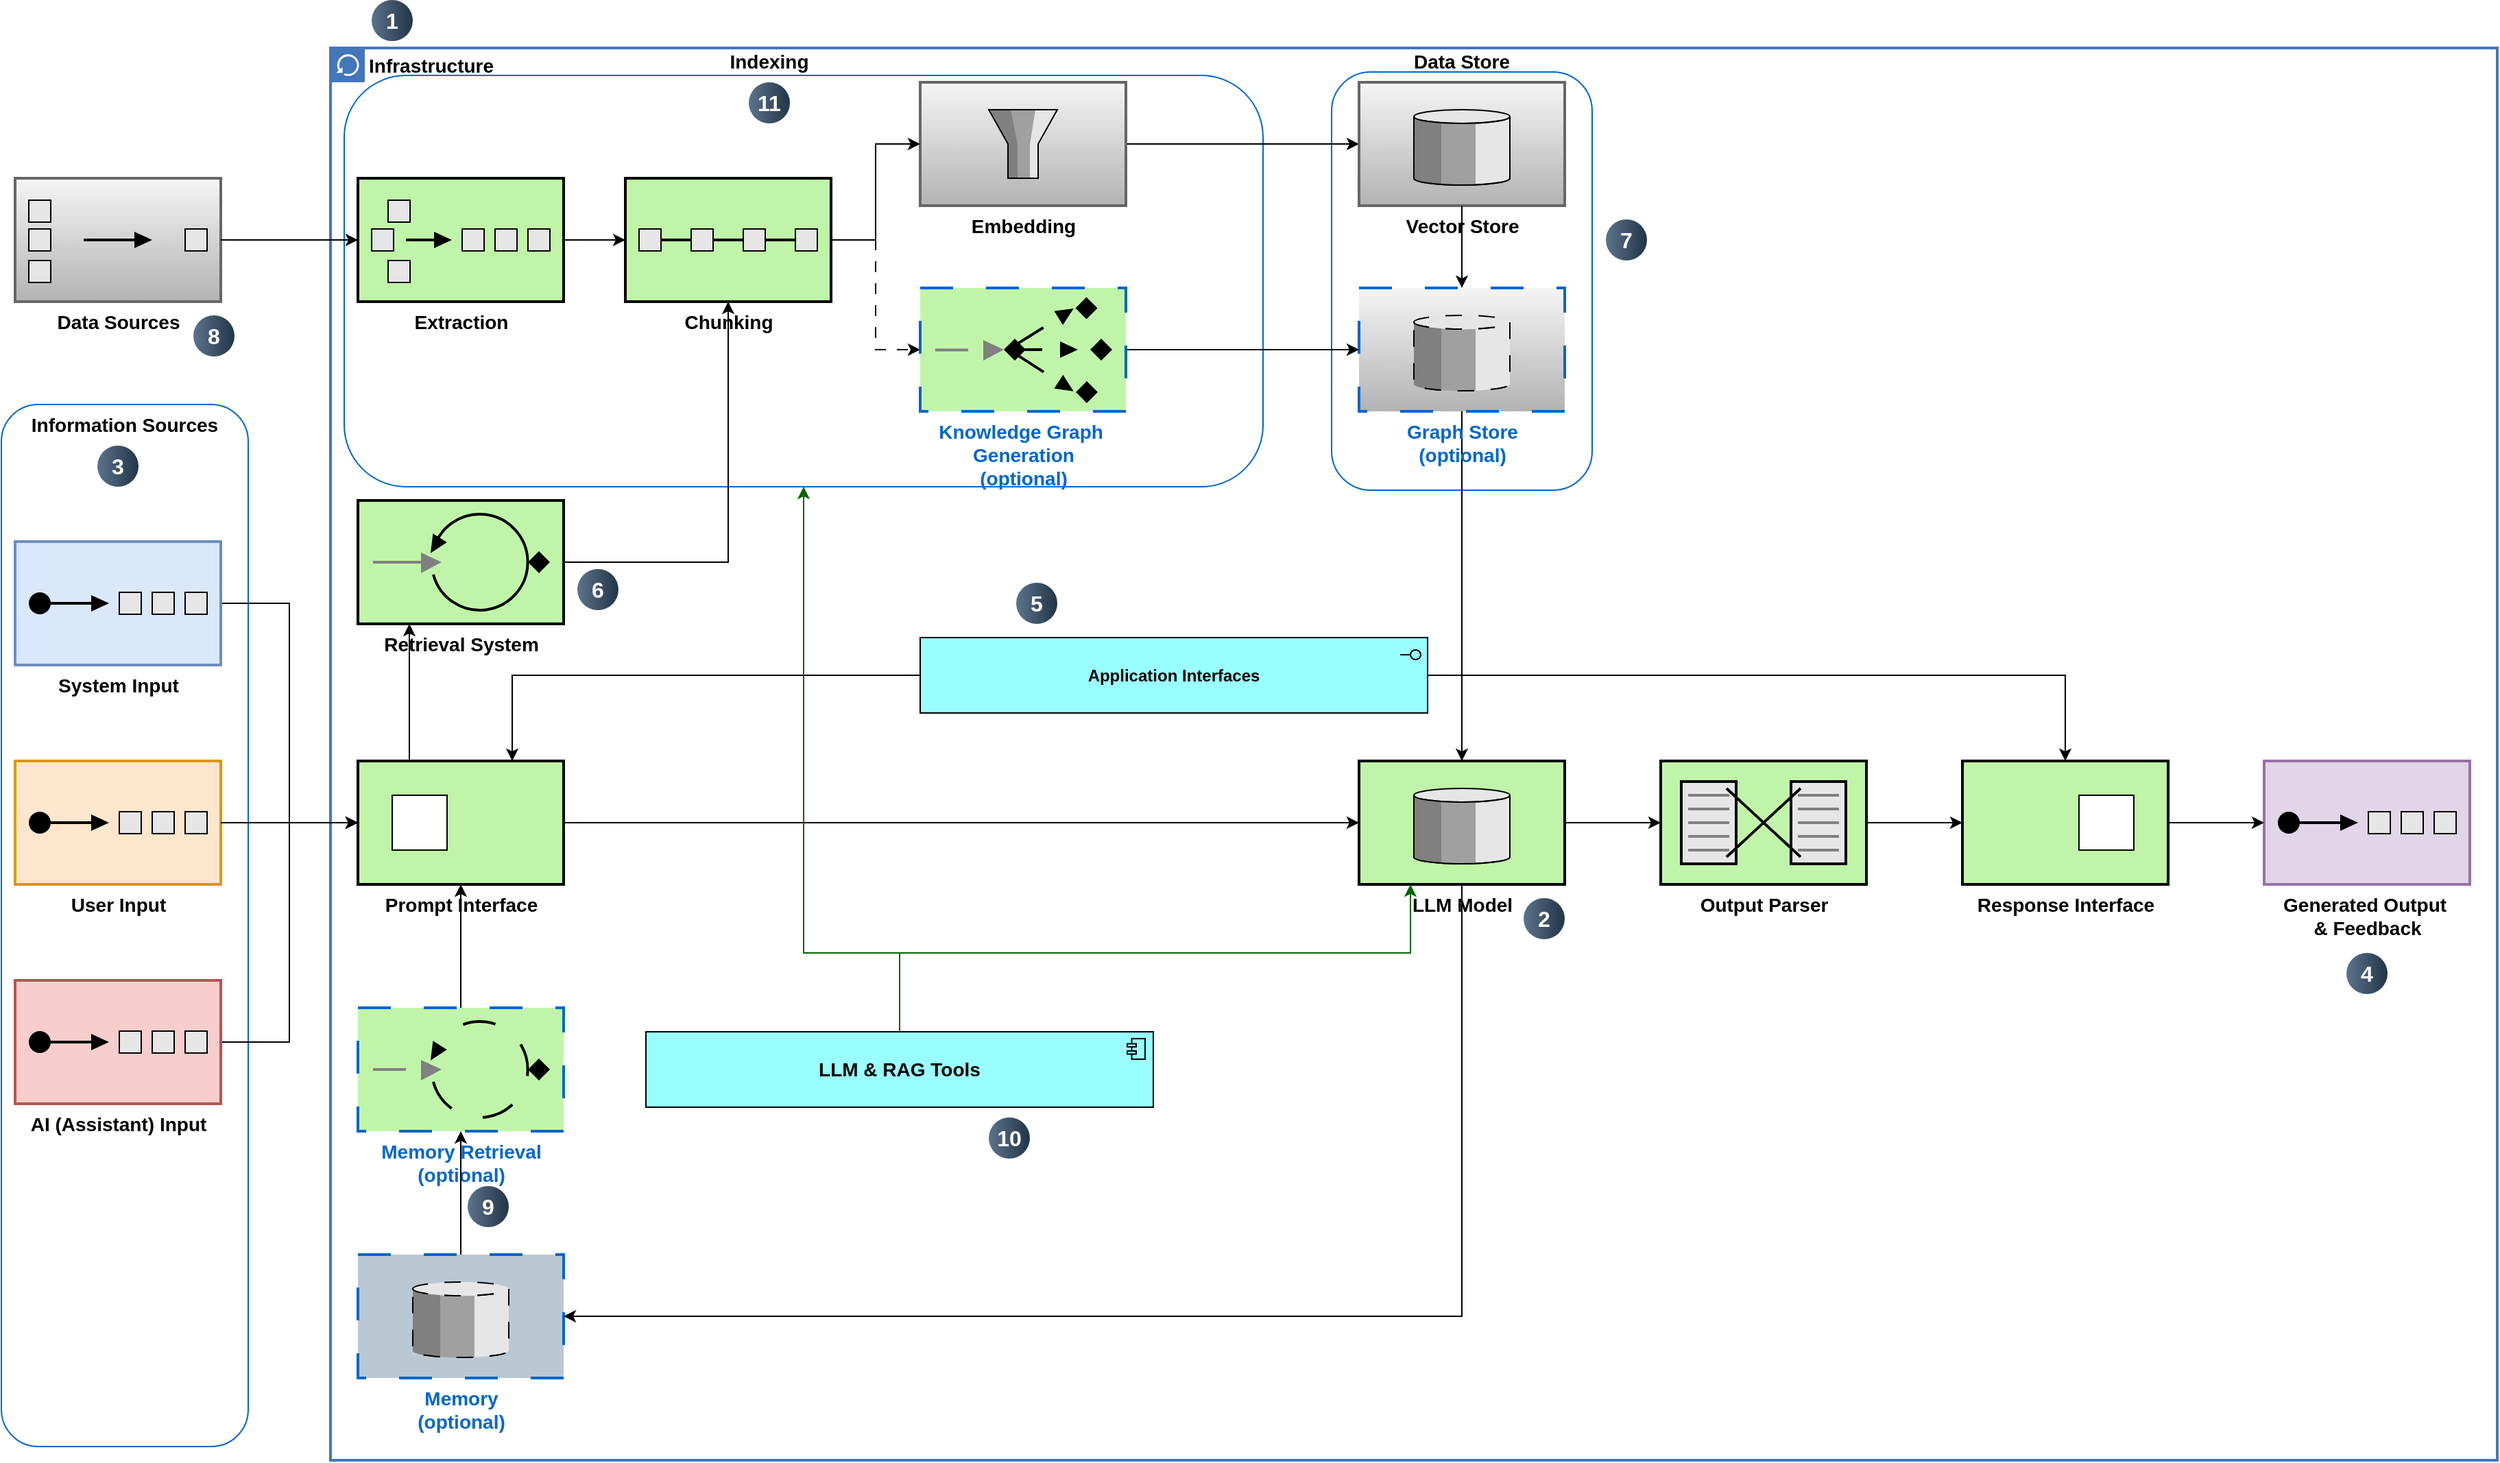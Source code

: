 <mxfile version="26.0.4">
  <diagram name="Page-1" id="ErCnhIx6DcZLbncz3Et1">
    <mxGraphModel dx="1434" dy="1936" grid="1" gridSize="10" guides="1" tooltips="1" connect="1" arrows="1" fold="1" page="1" pageScale="1" pageWidth="850" pageHeight="1100" math="0" shadow="0">
      <root>
        <mxCell id="0" />
        <mxCell id="1" parent="0" />
        <mxCell id="MSOV6ydqfFEpPRnxWeuy-1" value="" style="rounded=1;whiteSpace=wrap;html=1;strokeColor=#0066CC;" vertex="1" parent="1">
          <mxGeometry x="40" y="-780" width="180" height="760" as="geometry" />
        </mxCell>
        <mxCell id="MSOV6ydqfFEpPRnxWeuy-2" value="&lt;b&gt;&lt;font style=&quot;font-size: 14px;&quot;&gt;Infrastructure&lt;/font&gt;&lt;/b&gt;" style="shape=mxgraph.ibm.box;prType=classic;fontStyle=0;verticalAlign=top;align=left;spacingLeft=32;spacingTop=4;fillColor=none;rounded=0;whiteSpace=wrap;html=1;strokeColor=#4376BB;strokeWidth=2;dashed=0;container=1;spacing=-4;collapsible=0;expand=0;recursiveResize=0;" vertex="1" parent="1">
          <mxGeometry x="280" y="-1040" width="1580" height="1030" as="geometry" />
        </mxCell>
        <mxCell id="MSOV6ydqfFEpPRnxWeuy-105" value="" style="rounded=1;whiteSpace=wrap;html=1;strokeColor=#0066CC;" vertex="1" parent="MSOV6ydqfFEpPRnxWeuy-2">
          <mxGeometry x="10" y="20" width="670" height="300" as="geometry" />
        </mxCell>
        <mxCell id="MSOV6ydqfFEpPRnxWeuy-53" value="" style="rounded=1;whiteSpace=wrap;html=1;strokeColor=#0066CC;" vertex="1" parent="MSOV6ydqfFEpPRnxWeuy-2">
          <mxGeometry x="730" y="17.5" width="190" height="305" as="geometry" />
        </mxCell>
        <mxCell id="MSOV6ydqfFEpPRnxWeuy-3" style="edgeStyle=orthogonalEdgeStyle;rounded=0;orthogonalLoop=1;jettySize=auto;html=1;exitX=1;exitY=0.5;exitDx=0;exitDy=0;exitPerimeter=0;entryX=0;entryY=0.5;entryDx=0;entryDy=0;" edge="1" parent="MSOV6ydqfFEpPRnxWeuy-2" source="MSOV6ydqfFEpPRnxWeuy-4" target="MSOV6ydqfFEpPRnxWeuy-7">
          <mxGeometry relative="1" as="geometry" />
        </mxCell>
        <mxCell id="MSOV6ydqfFEpPRnxWeuy-4" value="&lt;font style=&quot;font-size: 14px;&quot;&gt;&lt;b style=&quot;&quot;&gt;System Input&lt;/b&gt;&lt;/font&gt;" style="html=1;strokeWidth=2;outlineConnect=0;dashed=0;align=center;fontSize=8;verticalLabelPosition=bottom;verticalAlign=top;shape=mxgraph.eip.test_message;fillColor=#dae8fc;strokeColor=#6c8ebf;" vertex="1" parent="MSOV6ydqfFEpPRnxWeuy-2">
          <mxGeometry x="-230" y="360" width="150" height="90" as="geometry" />
        </mxCell>
        <mxCell id="MSOV6ydqfFEpPRnxWeuy-5" value="&lt;font style=&quot;font-size: 14px;&quot;&gt;&lt;b style=&quot;&quot;&gt;User Input&lt;/b&gt;&lt;/font&gt;" style="html=1;strokeWidth=2;outlineConnect=0;dashed=0;align=center;fontSize=8;verticalLabelPosition=bottom;verticalAlign=top;shape=mxgraph.eip.test_message;fillColor=#ffe6cc;strokeColor=#d79b00;" vertex="1" parent="MSOV6ydqfFEpPRnxWeuy-2">
          <mxGeometry x="-230" y="520" width="150" height="90" as="geometry" />
        </mxCell>
        <mxCell id="MSOV6ydqfFEpPRnxWeuy-6" style="edgeStyle=orthogonalEdgeStyle;rounded=0;orthogonalLoop=1;jettySize=auto;html=1;exitX=1;exitY=0.5;exitDx=0;exitDy=0;" edge="1" parent="MSOV6ydqfFEpPRnxWeuy-2" source="MSOV6ydqfFEpPRnxWeuy-7" target="MSOV6ydqfFEpPRnxWeuy-10">
          <mxGeometry relative="1" as="geometry" />
        </mxCell>
        <mxCell id="MSOV6ydqfFEpPRnxWeuy-50" style="edgeStyle=orthogonalEdgeStyle;rounded=0;orthogonalLoop=1;jettySize=auto;html=1;exitX=0.25;exitY=0;exitDx=0;exitDy=0;entryX=0.25;entryY=1;entryDx=0;entryDy=0;entryPerimeter=0;" edge="1" parent="MSOV6ydqfFEpPRnxWeuy-2" source="MSOV6ydqfFEpPRnxWeuy-7" target="MSOV6ydqfFEpPRnxWeuy-48">
          <mxGeometry relative="1" as="geometry" />
        </mxCell>
        <mxCell id="MSOV6ydqfFEpPRnxWeuy-7" value="&lt;font style=&quot;font-size: 14px;&quot;&gt;&lt;b style=&quot;&quot;&gt;Prompt Interface&lt;/b&gt;&lt;/font&gt;" style="strokeWidth=2;dashed=0;align=center;fontSize=8;shape=rect;verticalLabelPosition=bottom;verticalAlign=top;fillColor=#c0f5a9;html=1;" vertex="1" parent="MSOV6ydqfFEpPRnxWeuy-2">
          <mxGeometry x="20" y="520" width="150" height="90" as="geometry" />
        </mxCell>
        <mxCell id="MSOV6ydqfFEpPRnxWeuy-8" value="" style="html=1;strokeWidth=1;dashed=0;align=center;fontSize=8;shape=rect" vertex="1" parent="MSOV6ydqfFEpPRnxWeuy-7">
          <mxGeometry x="25" y="25" width="40" height="40" as="geometry" />
        </mxCell>
        <mxCell id="MSOV6ydqfFEpPRnxWeuy-9" style="edgeStyle=orthogonalEdgeStyle;rounded=0;orthogonalLoop=1;jettySize=auto;html=1;exitX=1;exitY=0.5;exitDx=0;exitDy=0;exitPerimeter=0;entryX=0;entryY=0.5;entryDx=0;entryDy=0;" edge="1" parent="MSOV6ydqfFEpPRnxWeuy-2" source="MSOV6ydqfFEpPRnxWeuy-5" target="MSOV6ydqfFEpPRnxWeuy-7">
          <mxGeometry relative="1" as="geometry" />
        </mxCell>
        <mxCell id="MSOV6ydqfFEpPRnxWeuy-10" value="&lt;b&gt;&lt;font style=&quot;font-size: 14px;&quot;&gt;LLM Model&lt;/font&gt;&lt;/b&gt;" style="html=1;strokeWidth=2;outlineConnect=0;dashed=0;align=center;fontSize=8;verticalLabelPosition=bottom;verticalAlign=top;shape=mxgraph.eip.message_store;fillColor=#c0f5a9" vertex="1" parent="MSOV6ydqfFEpPRnxWeuy-2">
          <mxGeometry x="750" y="520" width="150" height="90" as="geometry" />
        </mxCell>
        <mxCell id="MSOV6ydqfFEpPRnxWeuy-11" style="edgeStyle=orthogonalEdgeStyle;rounded=0;orthogonalLoop=1;jettySize=auto;html=1;exitX=1;exitY=0.5;exitDx=0;exitDy=0;exitPerimeter=0;entryX=0;entryY=0.5;entryDx=0;entryDy=0;" edge="1" parent="MSOV6ydqfFEpPRnxWeuy-2" source="MSOV6ydqfFEpPRnxWeuy-12" target="MSOV6ydqfFEpPRnxWeuy-14">
          <mxGeometry relative="1" as="geometry" />
        </mxCell>
        <mxCell id="MSOV6ydqfFEpPRnxWeuy-12" value="&lt;font style=&quot;font-size: 14px;&quot;&gt;&lt;b&gt;Output Parser&lt;/b&gt;&lt;/font&gt;" style="html=1;strokeWidth=2;outlineConnect=0;dashed=0;align=center;fontSize=8;shape=mxgraph.eip.message_translator;fillColor=#c0f5a9;verticalLabelPosition=bottom;verticalAlign=top;" vertex="1" parent="MSOV6ydqfFEpPRnxWeuy-2">
          <mxGeometry x="970" y="520" width="150" height="90" as="geometry" />
        </mxCell>
        <mxCell id="MSOV6ydqfFEpPRnxWeuy-13" style="edgeStyle=orthogonalEdgeStyle;rounded=0;orthogonalLoop=1;jettySize=auto;html=1;exitX=1;exitY=0.5;exitDx=0;exitDy=0;exitPerimeter=0;entryX=0;entryY=0.5;entryDx=0;entryDy=0;entryPerimeter=0;" edge="1" parent="MSOV6ydqfFEpPRnxWeuy-2" source="MSOV6ydqfFEpPRnxWeuy-10" target="MSOV6ydqfFEpPRnxWeuy-12">
          <mxGeometry relative="1" as="geometry" />
        </mxCell>
        <mxCell id="MSOV6ydqfFEpPRnxWeuy-14" value="&lt;b&gt;&lt;font style=&quot;font-size: 14px;&quot;&gt;Response Interface&lt;/font&gt;&lt;/b&gt;" style="strokeWidth=2;dashed=0;align=center;fontSize=8;shape=rect;verticalLabelPosition=bottom;verticalAlign=top;fillColor=#c0f5a9;html=1;" vertex="1" parent="MSOV6ydqfFEpPRnxWeuy-2">
          <mxGeometry x="1190" y="520" width="150" height="90" as="geometry" />
        </mxCell>
        <mxCell id="MSOV6ydqfFEpPRnxWeuy-15" value="" style="html=1;strokeWidth=1;dashed=0;align=center;fontSize=8;shape=rect;" vertex="1" parent="MSOV6ydqfFEpPRnxWeuy-14">
          <mxGeometry x="85" y="25" width="40" height="40" as="geometry" />
        </mxCell>
        <mxCell id="MSOV6ydqfFEpPRnxWeuy-16" value="&lt;font style=&quot;font-size: 14px;&quot;&gt;&lt;b&gt;Generated Output&amp;nbsp;&lt;/b&gt;&lt;/font&gt;&lt;div&gt;&lt;font style=&quot;font-size: 14px;&quot;&gt;&lt;b&gt;&amp;amp; Feedback&lt;/b&gt;&lt;/font&gt;&lt;/div&gt;" style="html=1;strokeWidth=2;outlineConnect=0;dashed=0;align=center;fontSize=8;verticalLabelPosition=bottom;verticalAlign=top;shape=mxgraph.eip.test_message;fillColor=#e1d5e7;strokeColor=#9673a6;" vertex="1" parent="MSOV6ydqfFEpPRnxWeuy-2">
          <mxGeometry x="1410" y="520" width="150" height="90" as="geometry" />
        </mxCell>
        <mxCell id="MSOV6ydqfFEpPRnxWeuy-17" style="edgeStyle=orthogonalEdgeStyle;rounded=0;orthogonalLoop=1;jettySize=auto;html=1;exitX=1;exitY=0.5;exitDx=0;exitDy=0;entryX=0;entryY=0.5;entryDx=0;entryDy=0;entryPerimeter=0;" edge="1" parent="MSOV6ydqfFEpPRnxWeuy-2" source="MSOV6ydqfFEpPRnxWeuy-14" target="MSOV6ydqfFEpPRnxWeuy-16">
          <mxGeometry relative="1" as="geometry" />
        </mxCell>
        <mxCell id="MSOV6ydqfFEpPRnxWeuy-18" style="edgeStyle=orthogonalEdgeStyle;rounded=0;orthogonalLoop=1;jettySize=auto;html=1;exitX=1;exitY=0.5;exitDx=0;exitDy=0;exitPerimeter=0;entryX=0;entryY=0.5;entryDx=0;entryDy=0;" edge="1" parent="MSOV6ydqfFEpPRnxWeuy-2" source="MSOV6ydqfFEpPRnxWeuy-19" target="MSOV6ydqfFEpPRnxWeuy-7">
          <mxGeometry relative="1" as="geometry" />
        </mxCell>
        <mxCell id="MSOV6ydqfFEpPRnxWeuy-19" value="&lt;font style=&quot;font-size: 14px;&quot;&gt;&lt;b style=&quot;&quot;&gt;AI (Assistant) Input&lt;/b&gt;&lt;/font&gt;" style="html=1;strokeWidth=2;outlineConnect=0;dashed=0;align=center;fontSize=8;verticalLabelPosition=bottom;verticalAlign=top;shape=mxgraph.eip.test_message;fillColor=#f8cecc;strokeColor=#b85450;" vertex="1" parent="MSOV6ydqfFEpPRnxWeuy-2">
          <mxGeometry x="-230" y="680" width="150" height="90" as="geometry" />
        </mxCell>
        <mxCell id="MSOV6ydqfFEpPRnxWeuy-20" style="edgeStyle=orthogonalEdgeStyle;rounded=0;orthogonalLoop=1;jettySize=auto;html=1;entryX=0.75;entryY=0;entryDx=0;entryDy=0;" edge="1" parent="MSOV6ydqfFEpPRnxWeuy-2" source="MSOV6ydqfFEpPRnxWeuy-22" target="MSOV6ydqfFEpPRnxWeuy-7">
          <mxGeometry relative="1" as="geometry" />
        </mxCell>
        <mxCell id="MSOV6ydqfFEpPRnxWeuy-21" style="edgeStyle=orthogonalEdgeStyle;rounded=0;orthogonalLoop=1;jettySize=auto;html=1;exitX=1;exitY=0.5;exitDx=0;exitDy=0;exitPerimeter=0;" edge="1" parent="MSOV6ydqfFEpPRnxWeuy-2" source="MSOV6ydqfFEpPRnxWeuy-22" target="MSOV6ydqfFEpPRnxWeuy-14">
          <mxGeometry relative="1" as="geometry">
            <mxPoint x="810" y="457.5" as="sourcePoint" />
          </mxGeometry>
        </mxCell>
        <mxCell id="MSOV6ydqfFEpPRnxWeuy-22" value="&lt;b&gt;Application Interfaces&lt;/b&gt;" style="html=1;outlineConnect=0;whiteSpace=wrap;fillColor=#99ffff;shape=mxgraph.archimate3.application;appType=interface;archiType=square;" vertex="1" parent="MSOV6ydqfFEpPRnxWeuy-2">
          <mxGeometry x="430" y="430" width="370" height="55" as="geometry" />
        </mxCell>
        <mxCell id="MSOV6ydqfFEpPRnxWeuy-26" value="&lt;b&gt;&lt;font style=&quot;font-size: 14px; color: rgb(0, 102, 204);&quot;&gt;Memory&lt;/font&gt;&lt;/b&gt;&lt;div&gt;&lt;b&gt;&lt;font style=&quot;font-size: 14px; color: rgb(0, 102, 204);&quot;&gt;(optional)&lt;/font&gt;&lt;/b&gt;&lt;/div&gt;" style="html=1;strokeWidth=2;outlineConnect=0;dashed=1;align=center;fontSize=8;verticalLabelPosition=bottom;verticalAlign=top;shape=mxgraph.eip.message_store;fillColor=#bac8d3;strokeColor=#0066CC;dashPattern=12 12;" vertex="1" parent="MSOV6ydqfFEpPRnxWeuy-2">
          <mxGeometry x="20" y="880" width="150" height="90" as="geometry" />
        </mxCell>
        <mxCell id="MSOV6ydqfFEpPRnxWeuy-27" style="edgeStyle=orthogonalEdgeStyle;rounded=0;orthogonalLoop=1;jettySize=auto;html=1;entryX=1;entryY=0.5;entryDx=0;entryDy=0;entryPerimeter=0;exitX=0.5;exitY=1;exitDx=0;exitDy=0;exitPerimeter=0;" edge="1" parent="MSOV6ydqfFEpPRnxWeuy-2" source="MSOV6ydqfFEpPRnxWeuy-10" target="MSOV6ydqfFEpPRnxWeuy-26">
          <mxGeometry relative="1" as="geometry" />
        </mxCell>
        <mxCell id="MSOV6ydqfFEpPRnxWeuy-29" value="2" style="ellipse;whiteSpace=wrap;html=1;aspect=fixed;rotation=0;gradientColor=#223548;strokeColor=none;gradientDirection=east;fillColor=#5b738b;rounded=0;pointerEvents=0;fontFamily=Helvetica;fontSize=16;fontColor=#FFFFFF;spacingTop=4;spacingBottom=4;spacingLeft=4;spacingRight=4;points=[];fontStyle=1" vertex="1" parent="MSOV6ydqfFEpPRnxWeuy-2">
          <mxGeometry x="870" y="620" width="30" height="30" as="geometry" />
        </mxCell>
        <mxCell id="MSOV6ydqfFEpPRnxWeuy-30" value="4" style="ellipse;whiteSpace=wrap;html=1;aspect=fixed;rotation=0;gradientColor=#223548;strokeColor=none;gradientDirection=east;fillColor=#5b738b;rounded=0;pointerEvents=0;fontFamily=Helvetica;fontSize=16;fontColor=#FFFFFF;spacingTop=4;spacingBottom=4;spacingLeft=4;spacingRight=4;points=[];fontStyle=1" vertex="1" parent="MSOV6ydqfFEpPRnxWeuy-2">
          <mxGeometry x="1470" y="660" width="30" height="30" as="geometry" />
        </mxCell>
        <mxCell id="MSOV6ydqfFEpPRnxWeuy-31" value="5" style="ellipse;whiteSpace=wrap;html=1;aspect=fixed;rotation=0;gradientColor=#223548;strokeColor=none;gradientDirection=east;fillColor=#5b738b;rounded=0;pointerEvents=0;fontFamily=Helvetica;fontSize=16;fontColor=#FFFFFF;spacingTop=4;spacingBottom=4;spacingLeft=4;spacingRight=4;points=[];fontStyle=1" vertex="1" parent="MSOV6ydqfFEpPRnxWeuy-2">
          <mxGeometry x="500" y="390" width="30" height="30" as="geometry" />
        </mxCell>
        <mxCell id="MSOV6ydqfFEpPRnxWeuy-32" value="6" style="ellipse;whiteSpace=wrap;html=1;aspect=fixed;rotation=0;gradientColor=#223548;strokeColor=none;gradientDirection=east;fillColor=#5b738b;rounded=0;pointerEvents=0;fontFamily=Helvetica;fontSize=16;fontColor=#FFFFFF;spacingTop=4;spacingBottom=4;spacingLeft=4;spacingRight=4;points=[];fontStyle=1" vertex="1" parent="MSOV6ydqfFEpPRnxWeuy-2">
          <mxGeometry x="180" y="380" width="30" height="30" as="geometry" />
        </mxCell>
        <mxCell id="MSOV6ydqfFEpPRnxWeuy-33" value="7" style="ellipse;whiteSpace=wrap;html=1;aspect=fixed;rotation=0;gradientColor=#223548;strokeColor=none;gradientDirection=east;fillColor=#5b738b;rounded=0;pointerEvents=0;fontFamily=Helvetica;fontSize=16;fontColor=#FFFFFF;spacingTop=4;spacingBottom=4;spacingLeft=4;spacingRight=4;points=[];fontStyle=1" vertex="1" parent="MSOV6ydqfFEpPRnxWeuy-2">
          <mxGeometry x="930" y="125" width="30" height="30" as="geometry" />
        </mxCell>
        <mxCell id="MSOV6ydqfFEpPRnxWeuy-34" style="edgeStyle=orthogonalEdgeStyle;rounded=0;orthogonalLoop=1;jettySize=auto;html=1;exitX=0.5;exitY=0;exitDx=0;exitDy=0;exitPerimeter=0;" edge="1" parent="MSOV6ydqfFEpPRnxWeuy-2" source="MSOV6ydqfFEpPRnxWeuy-35" target="MSOV6ydqfFEpPRnxWeuy-7">
          <mxGeometry relative="1" as="geometry" />
        </mxCell>
        <mxCell id="MSOV6ydqfFEpPRnxWeuy-35" value="&lt;b&gt;&lt;font style=&quot;font-size: 14px; color: rgb(0, 102, 204);&quot;&gt;Memory Retrieval&lt;/font&gt;&lt;/b&gt;&lt;div&gt;&lt;b&gt;&lt;font style=&quot;font-size: 14px; color: rgb(0, 102, 204);&quot;&gt;(optional)&lt;/font&gt;&lt;/b&gt;&lt;/div&gt;" style="fillColor=#c0f5a9;dashed=1;outlineConnect=0;strokeWidth=2;html=1;align=center;fontSize=8;verticalLabelPosition=bottom;verticalAlign=top;shape=mxgraph.eip.polling_consumer;strokeColor=#0066CC;dashPattern=12 12;" vertex="1" parent="MSOV6ydqfFEpPRnxWeuy-2">
          <mxGeometry x="20" y="700" width="150" height="90" as="geometry" />
        </mxCell>
        <mxCell id="MSOV6ydqfFEpPRnxWeuy-36" style="edgeStyle=orthogonalEdgeStyle;rounded=0;orthogonalLoop=1;jettySize=auto;html=1;exitX=0.5;exitY=0;exitDx=0;exitDy=0;exitPerimeter=0;entryX=0.5;entryY=1;entryDx=0;entryDy=0;entryPerimeter=0;" edge="1" parent="MSOV6ydqfFEpPRnxWeuy-2" source="MSOV6ydqfFEpPRnxWeuy-26" target="MSOV6ydqfFEpPRnxWeuy-35">
          <mxGeometry relative="1" as="geometry" />
        </mxCell>
        <mxCell id="MSOV6ydqfFEpPRnxWeuy-102" style="edgeStyle=orthogonalEdgeStyle;rounded=0;orthogonalLoop=1;jettySize=auto;html=1;exitX=1;exitY=0.5;exitDx=0;exitDy=0;exitPerimeter=0;" edge="1" parent="MSOV6ydqfFEpPRnxWeuy-2" source="MSOV6ydqfFEpPRnxWeuy-41" target="MSOV6ydqfFEpPRnxWeuy-46">
          <mxGeometry relative="1" as="geometry" />
        </mxCell>
        <mxCell id="MSOV6ydqfFEpPRnxWeuy-41" value="&lt;b&gt;&lt;font style=&quot;font-size: 14px;&quot;&gt;Embedding&lt;/font&gt;&lt;/b&gt;" style="html=1;strokeWidth=2;outlineConnect=0;dashed=0;align=center;fontSize=8;fillColor=#f5f5f5;verticalLabelPosition=bottom;verticalAlign=top;shape=mxgraph.eip.message_filter;gradientColor=#b3b3b3;strokeColor=#666666;" vertex="1" parent="MSOV6ydqfFEpPRnxWeuy-2">
          <mxGeometry x="430" y="25" width="150" height="90" as="geometry" />
        </mxCell>
        <mxCell id="MSOV6ydqfFEpPRnxWeuy-46" value="&lt;b&gt;&lt;font style=&quot;font-size: 14px;&quot;&gt;Vector Store&lt;/font&gt;&lt;/b&gt;" style="html=1;strokeWidth=2;outlineConnect=0;dashed=0;align=center;fontSize=8;verticalLabelPosition=bottom;verticalAlign=top;shape=mxgraph.eip.message_store;fillColor=#f5f5f5;strokeColor=#666666;gradientColor=#b3b3b3;" vertex="1" parent="MSOV6ydqfFEpPRnxWeuy-2">
          <mxGeometry x="750" y="25" width="150" height="90" as="geometry" />
        </mxCell>
        <mxCell id="MSOV6ydqfFEpPRnxWeuy-104" style="edgeStyle=orthogonalEdgeStyle;rounded=0;orthogonalLoop=1;jettySize=auto;html=1;exitX=1;exitY=0.5;exitDx=0;exitDy=0;exitPerimeter=0;" edge="1" parent="MSOV6ydqfFEpPRnxWeuy-2" source="MSOV6ydqfFEpPRnxWeuy-48" target="MSOV6ydqfFEpPRnxWeuy-95">
          <mxGeometry relative="1" as="geometry" />
        </mxCell>
        <mxCell id="MSOV6ydqfFEpPRnxWeuy-48" value="&lt;b&gt;&lt;font style=&quot;font-size: 14px;&quot;&gt;Retrieval System&lt;/font&gt;&lt;/b&gt;" style="fillColor=#c0f5a9;dashed=0;outlineConnect=0;strokeWidth=2;html=1;align=center;fontSize=8;verticalLabelPosition=bottom;verticalAlign=top;shape=mxgraph.eip.polling_consumer;" vertex="1" parent="MSOV6ydqfFEpPRnxWeuy-2">
          <mxGeometry x="20" y="330" width="150" height="90" as="geometry" />
        </mxCell>
        <mxCell id="MSOV6ydqfFEpPRnxWeuy-52" value="9" style="ellipse;whiteSpace=wrap;html=1;aspect=fixed;rotation=0;gradientColor=#223548;strokeColor=none;gradientDirection=east;fillColor=#5b738b;rounded=0;pointerEvents=0;fontFamily=Helvetica;fontSize=16;fontColor=#FFFFFF;spacingTop=4;spacingBottom=4;spacingLeft=4;spacingRight=4;points=[];fontStyle=1" vertex="1" parent="MSOV6ydqfFEpPRnxWeuy-2">
          <mxGeometry x="100" y="830" width="30" height="30" as="geometry" />
        </mxCell>
        <mxCell id="MSOV6ydqfFEpPRnxWeuy-108" style="edgeStyle=orthogonalEdgeStyle;rounded=0;orthogonalLoop=1;jettySize=auto;html=1;exitX=0.5;exitY=1;exitDx=0;exitDy=0;exitPerimeter=0;" edge="1" parent="MSOV6ydqfFEpPRnxWeuy-2" source="MSOV6ydqfFEpPRnxWeuy-92" target="MSOV6ydqfFEpPRnxWeuy-10">
          <mxGeometry relative="1" as="geometry" />
        </mxCell>
        <mxCell id="MSOV6ydqfFEpPRnxWeuy-92" value="&lt;b&gt;&lt;font style=&quot;font-size: 14px; color: rgb(0, 102, 204);&quot;&gt;Graph Store&lt;/font&gt;&lt;/b&gt;&lt;div&gt;&lt;b&gt;&lt;font style=&quot;font-size: 14px; color: rgb(0, 102, 204);&quot;&gt;(optional)&lt;/font&gt;&lt;/b&gt;&lt;/div&gt;" style="html=1;strokeWidth=2;outlineConnect=0;dashed=1;align=center;fontSize=8;verticalLabelPosition=bottom;verticalAlign=top;shape=mxgraph.eip.message_store;fillColor=#f5f5f5;strokeColor=#0066CC;gradientColor=#b3b3b3;dashPattern=12 12;" vertex="1" parent="MSOV6ydqfFEpPRnxWeuy-2">
          <mxGeometry x="750" y="175" width="150" height="90" as="geometry" />
        </mxCell>
        <mxCell id="MSOV6ydqfFEpPRnxWeuy-101" style="edgeStyle=orthogonalEdgeStyle;rounded=0;orthogonalLoop=1;jettySize=auto;html=1;exitX=1;exitY=0.5;exitDx=0;exitDy=0;exitPerimeter=0;dashed=1;dashPattern=8 8;" edge="1" parent="MSOV6ydqfFEpPRnxWeuy-2" source="MSOV6ydqfFEpPRnxWeuy-95" target="MSOV6ydqfFEpPRnxWeuy-97">
          <mxGeometry relative="1" as="geometry" />
        </mxCell>
        <mxCell id="MSOV6ydqfFEpPRnxWeuy-103" style="edgeStyle=orthogonalEdgeStyle;rounded=0;orthogonalLoop=1;jettySize=auto;html=1;exitX=1;exitY=0.5;exitDx=0;exitDy=0;exitPerimeter=0;" edge="1" parent="MSOV6ydqfFEpPRnxWeuy-2" source="MSOV6ydqfFEpPRnxWeuy-97" target="MSOV6ydqfFEpPRnxWeuy-92">
          <mxGeometry relative="1" as="geometry" />
        </mxCell>
        <mxCell id="MSOV6ydqfFEpPRnxWeuy-97" value="&lt;b&gt;&lt;font style=&quot;font-size: 14px; color: rgb(0, 102, 204);&quot;&gt;Knowledge Graph&amp;nbsp;&lt;/font&gt;&lt;/b&gt;&lt;div&gt;&lt;b&gt;&lt;font style=&quot;font-size: 14px; color: rgb(0, 102, 204);&quot;&gt;Generation&lt;/font&gt;&lt;/b&gt;&lt;/div&gt;&lt;div&gt;&lt;b&gt;&lt;font style=&quot;font-size: 14px; color: rgb(0, 102, 204);&quot;&gt;(optional)&lt;/font&gt;&lt;/b&gt;&lt;/div&gt;" style="fillColor=#c0f5a9;dashed=1;outlineConnect=0;strokeWidth=2;html=1;align=center;fontSize=8;verticalLabelPosition=bottom;verticalAlign=top;shape=mxgraph.eip.message_dispatcher;dashPattern=12 12;strokeColor=#0066CC;" vertex="1" parent="MSOV6ydqfFEpPRnxWeuy-2">
          <mxGeometry x="430" y="175" width="150" height="90" as="geometry" />
        </mxCell>
        <mxCell id="MSOV6ydqfFEpPRnxWeuy-100" style="edgeStyle=orthogonalEdgeStyle;rounded=0;orthogonalLoop=1;jettySize=auto;html=1;exitX=1;exitY=0.5;exitDx=0;exitDy=0;exitPerimeter=0;entryX=0;entryY=0.5;entryDx=0;entryDy=0;entryPerimeter=0;" edge="1" parent="MSOV6ydqfFEpPRnxWeuy-2" source="MSOV6ydqfFEpPRnxWeuy-95" target="MSOV6ydqfFEpPRnxWeuy-41">
          <mxGeometry relative="1" as="geometry" />
        </mxCell>
        <mxCell id="MSOV6ydqfFEpPRnxWeuy-94" value="&lt;b&gt;&lt;font style=&quot;font-size: 14px;&quot;&gt;Extraction&lt;/font&gt;&lt;/b&gt;" style="html=1;strokeWidth=2;outlineConnect=0;dashed=0;align=center;fontSize=8;fillColor=#c0f5a9;verticalLabelPosition=bottom;verticalAlign=top;shape=mxgraph.eip.resequencer;" vertex="1" parent="MSOV6ydqfFEpPRnxWeuy-2">
          <mxGeometry x="20" y="95" width="150" height="90" as="geometry" />
        </mxCell>
        <mxCell id="MSOV6ydqfFEpPRnxWeuy-95" value="&lt;font style=&quot;font-size: 14px;&quot;&gt;&lt;b style=&quot;&quot;&gt;Chunking&lt;/b&gt;&lt;/font&gt;" style="html=1;strokeWidth=2;outlineConnect=0;dashed=0;align=center;fontSize=8;fillColor=#c0f5a9;verticalLabelPosition=bottom;verticalAlign=top;shape=mxgraph.eip.routing_slip;" vertex="1" parent="MSOV6ydqfFEpPRnxWeuy-2">
          <mxGeometry x="215" y="95" width="150" height="90" as="geometry" />
        </mxCell>
        <mxCell id="MSOV6ydqfFEpPRnxWeuy-99" style="edgeStyle=orthogonalEdgeStyle;rounded=0;orthogonalLoop=1;jettySize=auto;html=1;exitX=1;exitY=0.5;exitDx=0;exitDy=0;exitPerimeter=0;entryX=0;entryY=0.5;entryDx=0;entryDy=0;entryPerimeter=0;" edge="1" parent="MSOV6ydqfFEpPRnxWeuy-2" source="MSOV6ydqfFEpPRnxWeuy-94" target="MSOV6ydqfFEpPRnxWeuy-95">
          <mxGeometry relative="1" as="geometry" />
        </mxCell>
        <mxCell id="MSOV6ydqfFEpPRnxWeuy-37" value="8" style="ellipse;whiteSpace=wrap;html=1;aspect=fixed;rotation=0;gradientColor=#223548;strokeColor=none;gradientDirection=east;fillColor=#5b738b;rounded=0;pointerEvents=0;fontFamily=Helvetica;fontSize=16;fontColor=#FFFFFF;spacingTop=4;spacingBottom=4;spacingLeft=4;spacingRight=4;points=[];fontStyle=1" vertex="1" parent="MSOV6ydqfFEpPRnxWeuy-2">
          <mxGeometry x="-100" y="195" width="30" height="30" as="geometry" />
        </mxCell>
        <mxCell id="MSOV6ydqfFEpPRnxWeuy-40" value="&lt;b&gt;&lt;font style=&quot;font-size: 14px;&quot;&gt;Data Sources&lt;/font&gt;&lt;/b&gt;" style="html=1;strokeWidth=2;outlineConnect=0;dashed=0;align=center;fontSize=8;fillColor=#f5f5f5;verticalLabelPosition=bottom;verticalAlign=top;shape=mxgraph.eip.aggregator;strokeColor=#666666;gradientColor=#b3b3b3;" vertex="1" parent="MSOV6ydqfFEpPRnxWeuy-2">
          <mxGeometry x="-230" y="95" width="150" height="90" as="geometry" />
        </mxCell>
        <mxCell id="MSOV6ydqfFEpPRnxWeuy-98" style="edgeStyle=orthogonalEdgeStyle;rounded=0;orthogonalLoop=1;jettySize=auto;html=1;exitX=1;exitY=0.5;exitDx=0;exitDy=0;exitPerimeter=0;entryX=0;entryY=0.5;entryDx=0;entryDy=0;entryPerimeter=0;" edge="1" parent="MSOV6ydqfFEpPRnxWeuy-2" source="MSOV6ydqfFEpPRnxWeuy-40" target="MSOV6ydqfFEpPRnxWeuy-94">
          <mxGeometry relative="1" as="geometry" />
        </mxCell>
        <mxCell id="MSOV6ydqfFEpPRnxWeuy-106" value="&lt;b&gt;&lt;font style=&quot;color: rgb(0, 0, 0); font-size: 14px;&quot;&gt;Indexing&lt;/font&gt;&lt;/b&gt;" style="text;strokeColor=none;align=center;fillColor=none;html=1;verticalAlign=middle;whiteSpace=wrap;rounded=0;" vertex="1" parent="MSOV6ydqfFEpPRnxWeuy-2">
          <mxGeometry x="290" y="-5" width="60" height="30" as="geometry" />
        </mxCell>
        <mxCell id="MSOV6ydqfFEpPRnxWeuy-107" value="&lt;b&gt;&lt;font style=&quot;color: rgb(0, 0, 0); font-size: 14px;&quot;&gt;Data Store&lt;/font&gt;&lt;/b&gt;" style="text;strokeColor=none;align=center;fillColor=none;html=1;verticalAlign=middle;whiteSpace=wrap;rounded=0;" vertex="1" parent="MSOV6ydqfFEpPRnxWeuy-2">
          <mxGeometry x="765" y="-5" width="120" height="30" as="geometry" />
        </mxCell>
        <mxCell id="MSOV6ydqfFEpPRnxWeuy-109" style="edgeStyle=orthogonalEdgeStyle;rounded=0;orthogonalLoop=1;jettySize=auto;html=1;exitX=0.5;exitY=1;exitDx=0;exitDy=0;exitPerimeter=0;entryX=0.5;entryY=0;entryDx=0;entryDy=0;entryPerimeter=0;" edge="1" parent="MSOV6ydqfFEpPRnxWeuy-2" source="MSOV6ydqfFEpPRnxWeuy-46" target="MSOV6ydqfFEpPRnxWeuy-92">
          <mxGeometry relative="1" as="geometry" />
        </mxCell>
        <mxCell id="MSOV6ydqfFEpPRnxWeuy-112" style="edgeStyle=orthogonalEdgeStyle;rounded=0;orthogonalLoop=1;jettySize=auto;html=1;exitX=0.5;exitY=0;exitDx=0;exitDy=0;exitPerimeter=0;strokeColor=#006600;" edge="1" parent="MSOV6ydqfFEpPRnxWeuy-2" source="MSOV6ydqfFEpPRnxWeuy-110" target="MSOV6ydqfFEpPRnxWeuy-105">
          <mxGeometry relative="1" as="geometry">
            <Array as="points">
              <mxPoint x="415" y="660" />
              <mxPoint x="345" y="660" />
            </Array>
          </mxGeometry>
        </mxCell>
        <mxCell id="MSOV6ydqfFEpPRnxWeuy-110" value="&lt;b&gt;&lt;font style=&quot;font-size: 14px;&quot;&gt;LLM &amp;amp; RAG Tools&lt;/font&gt;&lt;/b&gt;" style="html=1;outlineConnect=0;whiteSpace=wrap;fillColor=#99ffff;shape=mxgraph.archimate3.application;appType=comp;archiType=square;" vertex="1" parent="MSOV6ydqfFEpPRnxWeuy-2">
          <mxGeometry x="230" y="717.5" width="370" height="55" as="geometry" />
        </mxCell>
        <mxCell id="MSOV6ydqfFEpPRnxWeuy-111" style="edgeStyle=orthogonalEdgeStyle;rounded=0;orthogonalLoop=1;jettySize=auto;html=1;exitX=0.5;exitY=0;exitDx=0;exitDy=0;exitPerimeter=0;entryX=0.25;entryY=1;entryDx=0;entryDy=0;entryPerimeter=0;strokeColor=#006600;" edge="1" parent="MSOV6ydqfFEpPRnxWeuy-2" source="MSOV6ydqfFEpPRnxWeuy-110" target="MSOV6ydqfFEpPRnxWeuy-10">
          <mxGeometry relative="1" as="geometry">
            <Array as="points">
              <mxPoint x="415" y="660" />
              <mxPoint x="788" y="660" />
            </Array>
          </mxGeometry>
        </mxCell>
        <mxCell id="MSOV6ydqfFEpPRnxWeuy-113" value="10" style="ellipse;whiteSpace=wrap;html=1;aspect=fixed;rotation=0;gradientColor=#223548;strokeColor=none;gradientDirection=east;fillColor=#5b738b;rounded=0;pointerEvents=0;fontFamily=Helvetica;fontSize=16;fontColor=#FFFFFF;spacingTop=4;spacingBottom=4;spacingLeft=4;spacingRight=4;points=[];fontStyle=1" vertex="1" parent="MSOV6ydqfFEpPRnxWeuy-2">
          <mxGeometry x="480" y="780" width="30" height="30" as="geometry" />
        </mxCell>
        <mxCell id="MSOV6ydqfFEpPRnxWeuy-114" value="11" style="ellipse;whiteSpace=wrap;html=1;aspect=fixed;rotation=0;gradientColor=#223548;strokeColor=none;gradientDirection=east;fillColor=#5b738b;rounded=0;pointerEvents=0;fontFamily=Helvetica;fontSize=16;fontColor=#FFFFFF;spacingTop=4;spacingBottom=4;spacingLeft=4;spacingRight=4;points=[];fontStyle=1" vertex="1" parent="MSOV6ydqfFEpPRnxWeuy-2">
          <mxGeometry x="305" y="25" width="30" height="30" as="geometry" />
        </mxCell>
        <mxCell id="MSOV6ydqfFEpPRnxWeuy-38" value="&lt;font style=&quot;font-size: 14px;&quot;&gt;&lt;b&gt;Information Sources&lt;/b&gt;&lt;/font&gt;" style="text;strokeColor=none;align=center;fillColor=none;html=1;verticalAlign=middle;whiteSpace=wrap;rounded=0;" vertex="1" parent="1">
          <mxGeometry x="50" y="-780" width="160" height="30" as="geometry" />
        </mxCell>
        <mxCell id="MSOV6ydqfFEpPRnxWeuy-39" value="3" style="ellipse;whiteSpace=wrap;html=1;aspect=fixed;rotation=0;gradientColor=#223548;strokeColor=none;gradientDirection=east;fillColor=#5b738b;rounded=0;pointerEvents=0;fontFamily=Helvetica;fontSize=16;fontColor=#FFFFFF;spacingTop=4;spacingBottom=4;spacingLeft=4;spacingRight=4;points=[];fontStyle=1" vertex="1" parent="1">
          <mxGeometry x="110" y="-750" width="30" height="30" as="geometry" />
        </mxCell>
        <mxCell id="MSOV6ydqfFEpPRnxWeuy-28" value="1" style="ellipse;whiteSpace=wrap;html=1;aspect=fixed;rotation=0;gradientColor=#223548;strokeColor=none;gradientDirection=east;fillColor=#5b738b;rounded=0;pointerEvents=0;fontFamily=Helvetica;fontSize=16;fontColor=#FFFFFF;spacingTop=4;spacingBottom=4;spacingLeft=4;spacingRight=4;points=[];fontStyle=1" vertex="1" parent="1">
          <mxGeometry x="310" y="-1075" width="30" height="30" as="geometry" />
        </mxCell>
      </root>
    </mxGraphModel>
  </diagram>
</mxfile>
